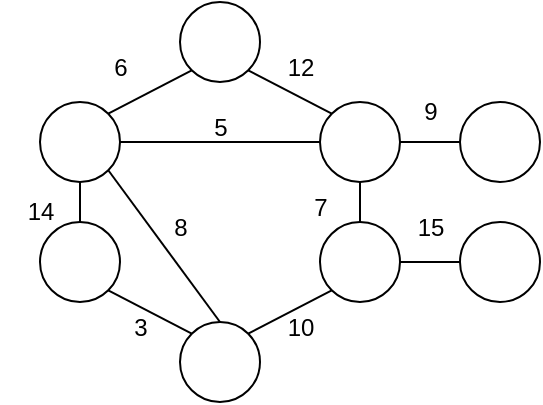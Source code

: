 <mxfile version="24.2.3" type="device">
  <diagram name="Trang-1" id="zOWf2YR7vJXzXENTinsV">
    <mxGraphModel dx="699" dy="290" grid="1" gridSize="10" guides="1" tooltips="1" connect="1" arrows="1" fold="1" page="1" pageScale="1" pageWidth="827" pageHeight="1169" math="0" shadow="0">
      <root>
        <mxCell id="0" />
        <mxCell id="1" parent="0" />
        <mxCell id="Nx78uAyv4wevGKapW3Wn-2" value="" style="ellipse;whiteSpace=wrap;html=1;aspect=fixed;" vertex="1" parent="1">
          <mxGeometry x="330" y="270" width="40" height="40" as="geometry" />
        </mxCell>
        <mxCell id="Nx78uAyv4wevGKapW3Wn-3" value="" style="ellipse;whiteSpace=wrap;html=1;aspect=fixed;" vertex="1" parent="1">
          <mxGeometry x="330" y="210" width="40" height="40" as="geometry" />
        </mxCell>
        <mxCell id="Nx78uAyv4wevGKapW3Wn-4" value="" style="ellipse;whiteSpace=wrap;html=1;aspect=fixed;" vertex="1" parent="1">
          <mxGeometry x="470" y="210" width="40" height="40" as="geometry" />
        </mxCell>
        <mxCell id="Nx78uAyv4wevGKapW3Wn-5" value="" style="ellipse;whiteSpace=wrap;html=1;aspect=fixed;" vertex="1" parent="1">
          <mxGeometry x="470" y="270" width="40" height="40" as="geometry" />
        </mxCell>
        <mxCell id="Nx78uAyv4wevGKapW3Wn-6" value="" style="ellipse;whiteSpace=wrap;html=1;aspect=fixed;" vertex="1" parent="1">
          <mxGeometry x="540" y="210" width="40" height="40" as="geometry" />
        </mxCell>
        <mxCell id="Nx78uAyv4wevGKapW3Wn-7" value="" style="ellipse;whiteSpace=wrap;html=1;aspect=fixed;" vertex="1" parent="1">
          <mxGeometry x="540" y="270" width="40" height="40" as="geometry" />
        </mxCell>
        <mxCell id="Nx78uAyv4wevGKapW3Wn-8" value="" style="ellipse;whiteSpace=wrap;html=1;aspect=fixed;" vertex="1" parent="1">
          <mxGeometry x="400" y="160" width="40" height="40" as="geometry" />
        </mxCell>
        <mxCell id="Nx78uAyv4wevGKapW3Wn-9" value="" style="ellipse;whiteSpace=wrap;html=1;aspect=fixed;" vertex="1" parent="1">
          <mxGeometry x="400" y="320" width="40" height="40" as="geometry" />
        </mxCell>
        <mxCell id="Nx78uAyv4wevGKapW3Wn-10" value="" style="endArrow=none;html=1;rounded=0;entryX=0;entryY=1;entryDx=0;entryDy=0;exitX=1;exitY=0;exitDx=0;exitDy=0;" edge="1" parent="1" source="Nx78uAyv4wevGKapW3Wn-3" target="Nx78uAyv4wevGKapW3Wn-8">
          <mxGeometry width="50" height="50" relative="1" as="geometry">
            <mxPoint x="350" y="220" as="sourcePoint" />
            <mxPoint x="400" y="170" as="targetPoint" />
          </mxGeometry>
        </mxCell>
        <mxCell id="Nx78uAyv4wevGKapW3Wn-14" value="" style="endArrow=none;html=1;rounded=0;exitX=1;exitY=1;exitDx=0;exitDy=0;entryX=0;entryY=0;entryDx=0;entryDy=0;" edge="1" parent="1" source="Nx78uAyv4wevGKapW3Wn-2" target="Nx78uAyv4wevGKapW3Wn-9">
          <mxGeometry width="50" height="50" relative="1" as="geometry">
            <mxPoint x="360" y="250" as="sourcePoint" />
            <mxPoint x="410" y="200" as="targetPoint" />
          </mxGeometry>
        </mxCell>
        <mxCell id="Nx78uAyv4wevGKapW3Wn-15" value="" style="endArrow=none;html=1;rounded=0;entryX=0.5;entryY=1;entryDx=0;entryDy=0;" edge="1" parent="1" source="Nx78uAyv4wevGKapW3Wn-2" target="Nx78uAyv4wevGKapW3Wn-3">
          <mxGeometry width="50" height="50" relative="1" as="geometry">
            <mxPoint x="360" y="310" as="sourcePoint" />
            <mxPoint x="410" y="260" as="targetPoint" />
          </mxGeometry>
        </mxCell>
        <mxCell id="Nx78uAyv4wevGKapW3Wn-16" value="" style="endArrow=none;html=1;rounded=0;entryX=0;entryY=0;entryDx=0;entryDy=0;exitX=1;exitY=1;exitDx=0;exitDy=0;" edge="1" parent="1" source="Nx78uAyv4wevGKapW3Wn-8" target="Nx78uAyv4wevGKapW3Wn-4">
          <mxGeometry width="50" height="50" relative="1" as="geometry">
            <mxPoint x="360" y="280" as="sourcePoint" />
            <mxPoint x="410" y="230" as="targetPoint" />
          </mxGeometry>
        </mxCell>
        <mxCell id="Nx78uAyv4wevGKapW3Wn-17" value="" style="endArrow=none;html=1;rounded=0;entryX=0.5;entryY=1;entryDx=0;entryDy=0;exitX=0.5;exitY=0;exitDx=0;exitDy=0;" edge="1" parent="1" source="Nx78uAyv4wevGKapW3Wn-5" target="Nx78uAyv4wevGKapW3Wn-4">
          <mxGeometry width="50" height="50" relative="1" as="geometry">
            <mxPoint x="410" y="270" as="sourcePoint" />
            <mxPoint x="460" y="220" as="targetPoint" />
          </mxGeometry>
        </mxCell>
        <mxCell id="Nx78uAyv4wevGKapW3Wn-18" value="" style="endArrow=none;html=1;rounded=0;exitX=1;exitY=0;exitDx=0;exitDy=0;entryX=0;entryY=1;entryDx=0;entryDy=0;" edge="1" parent="1" source="Nx78uAyv4wevGKapW3Wn-9" target="Nx78uAyv4wevGKapW3Wn-5">
          <mxGeometry width="50" height="50" relative="1" as="geometry">
            <mxPoint x="410" y="320" as="sourcePoint" />
            <mxPoint x="460" y="270" as="targetPoint" />
          </mxGeometry>
        </mxCell>
        <mxCell id="Nx78uAyv4wevGKapW3Wn-19" value="" style="endArrow=none;html=1;rounded=0;entryX=0;entryY=0.5;entryDx=0;entryDy=0;exitX=1;exitY=0.5;exitDx=0;exitDy=0;" edge="1" parent="1" source="Nx78uAyv4wevGKapW3Wn-4" target="Nx78uAyv4wevGKapW3Wn-6">
          <mxGeometry width="50" height="50" relative="1" as="geometry">
            <mxPoint x="420" y="270" as="sourcePoint" />
            <mxPoint x="470" y="220" as="targetPoint" />
          </mxGeometry>
        </mxCell>
        <mxCell id="Nx78uAyv4wevGKapW3Wn-21" value="" style="endArrow=none;html=1;rounded=0;entryX=0;entryY=0.5;entryDx=0;entryDy=0;exitX=1;exitY=0.5;exitDx=0;exitDy=0;" edge="1" parent="1" source="Nx78uAyv4wevGKapW3Wn-5" target="Nx78uAyv4wevGKapW3Wn-7">
          <mxGeometry width="50" height="50" relative="1" as="geometry">
            <mxPoint x="420" y="270" as="sourcePoint" />
            <mxPoint x="470" y="220" as="targetPoint" />
          </mxGeometry>
        </mxCell>
        <mxCell id="Nx78uAyv4wevGKapW3Wn-22" value="6" style="text;html=1;align=center;verticalAlign=middle;resizable=0;points=[];autosize=1;strokeColor=none;fillColor=none;" vertex="1" parent="1">
          <mxGeometry x="355" y="178" width="30" height="30" as="geometry" />
        </mxCell>
        <mxCell id="Nx78uAyv4wevGKapW3Wn-23" value="12" style="text;html=1;align=center;verticalAlign=middle;resizable=0;points=[];autosize=1;strokeColor=none;fillColor=none;" vertex="1" parent="1">
          <mxGeometry x="440" y="178" width="40" height="30" as="geometry" />
        </mxCell>
        <mxCell id="Nx78uAyv4wevGKapW3Wn-24" value="" style="endArrow=none;html=1;rounded=0;exitX=1;exitY=0.5;exitDx=0;exitDy=0;entryX=0;entryY=0.5;entryDx=0;entryDy=0;" edge="1" parent="1" source="Nx78uAyv4wevGKapW3Wn-3" target="Nx78uAyv4wevGKapW3Wn-4">
          <mxGeometry width="50" height="50" relative="1" as="geometry">
            <mxPoint x="420" y="270" as="sourcePoint" />
            <mxPoint x="470" y="220" as="targetPoint" />
          </mxGeometry>
        </mxCell>
        <mxCell id="Nx78uAyv4wevGKapW3Wn-25" value="5" style="text;html=1;align=center;verticalAlign=middle;resizable=0;points=[];autosize=1;strokeColor=none;fillColor=none;" vertex="1" parent="1">
          <mxGeometry x="405" y="208" width="30" height="30" as="geometry" />
        </mxCell>
        <mxCell id="Nx78uAyv4wevGKapW3Wn-26" value="" style="endArrow=none;html=1;rounded=0;exitX=1;exitY=1;exitDx=0;exitDy=0;entryX=0.5;entryY=0;entryDx=0;entryDy=0;" edge="1" parent="1" source="Nx78uAyv4wevGKapW3Wn-3" target="Nx78uAyv4wevGKapW3Wn-9">
          <mxGeometry width="50" height="50" relative="1" as="geometry">
            <mxPoint x="420" y="270" as="sourcePoint" />
            <mxPoint x="470" y="220" as="targetPoint" />
          </mxGeometry>
        </mxCell>
        <mxCell id="Nx78uAyv4wevGKapW3Wn-27" value="8" style="text;html=1;align=center;verticalAlign=middle;resizable=0;points=[];autosize=1;strokeColor=none;fillColor=none;" vertex="1" parent="1">
          <mxGeometry x="385" y="258" width="30" height="30" as="geometry" />
        </mxCell>
        <mxCell id="Nx78uAyv4wevGKapW3Wn-29" value="3" style="text;html=1;align=center;verticalAlign=middle;resizable=0;points=[];autosize=1;strokeColor=none;fillColor=none;" vertex="1" parent="1">
          <mxGeometry x="365" y="308" width="30" height="30" as="geometry" />
        </mxCell>
        <mxCell id="Nx78uAyv4wevGKapW3Wn-30" value="14" style="text;html=1;align=center;verticalAlign=middle;resizable=0;points=[];autosize=1;strokeColor=none;fillColor=none;" vertex="1" parent="1">
          <mxGeometry x="310" y="250" width="40" height="30" as="geometry" />
        </mxCell>
        <mxCell id="Nx78uAyv4wevGKapW3Wn-31" value="7" style="text;html=1;align=center;verticalAlign=middle;resizable=0;points=[];autosize=1;strokeColor=none;fillColor=none;" vertex="1" parent="1">
          <mxGeometry x="455" y="248" width="30" height="30" as="geometry" />
        </mxCell>
        <mxCell id="Nx78uAyv4wevGKapW3Wn-32" value="9" style="text;html=1;align=center;verticalAlign=middle;resizable=0;points=[];autosize=1;strokeColor=none;fillColor=none;" vertex="1" parent="1">
          <mxGeometry x="510" y="200" width="30" height="30" as="geometry" />
        </mxCell>
        <mxCell id="Nx78uAyv4wevGKapW3Wn-33" value="15" style="text;html=1;align=center;verticalAlign=middle;resizable=0;points=[];autosize=1;strokeColor=none;fillColor=none;" vertex="1" parent="1">
          <mxGeometry x="505" y="258" width="40" height="30" as="geometry" />
        </mxCell>
        <mxCell id="Nx78uAyv4wevGKapW3Wn-34" value="10" style="text;html=1;align=center;verticalAlign=middle;resizable=0;points=[];autosize=1;strokeColor=none;fillColor=none;" vertex="1" parent="1">
          <mxGeometry x="440" y="308" width="40" height="30" as="geometry" />
        </mxCell>
      </root>
    </mxGraphModel>
  </diagram>
</mxfile>
